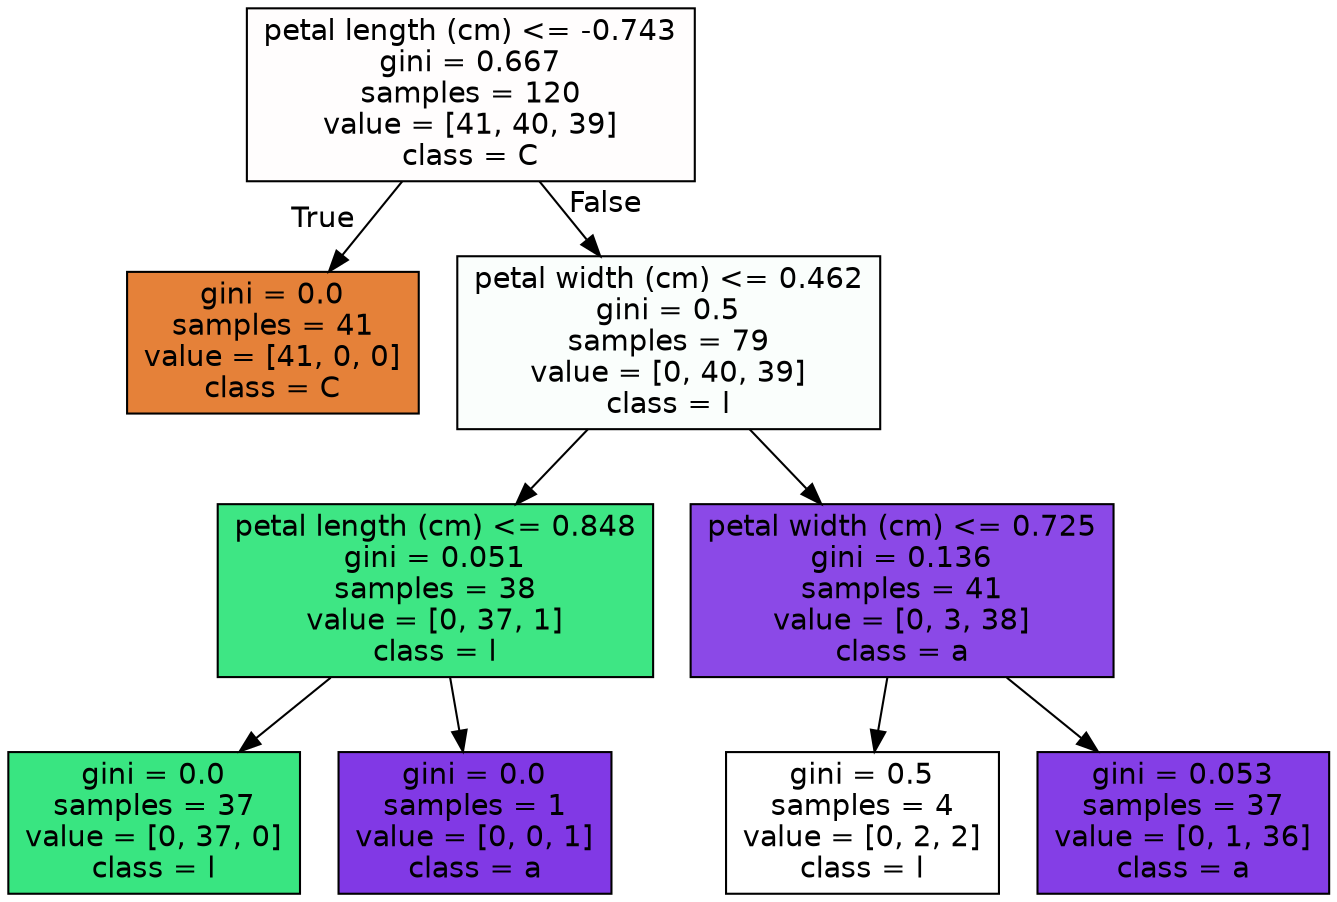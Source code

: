 digraph Tree {
node [shape=box, style="filled", color="black", fontname="helvetica"] ;
edge [fontname="helvetica"] ;
0 [label="petal length (cm) <= -0.743\ngini = 0.667\nsamples = 120\nvalue = [41, 40, 39]\nclass = C", fillcolor="#fffdfd"] ;
1 [label="gini = 0.0\nsamples = 41\nvalue = [41, 0, 0]\nclass = C", fillcolor="#e58139"] ;
0 -> 1 [labeldistance=2.5, labelangle=45, headlabel="True"] ;
2 [label="petal width (cm) <= 0.462\ngini = 0.5\nsamples = 79\nvalue = [0, 40, 39]\nclass = l", fillcolor="#fafefc"] ;
0 -> 2 [labeldistance=2.5, labelangle=-45, headlabel="False"] ;
3 [label="petal length (cm) <= 0.848\ngini = 0.051\nsamples = 38\nvalue = [0, 37, 1]\nclass = l", fillcolor="#3ee684"] ;
2 -> 3 ;
4 [label="gini = 0.0\nsamples = 37\nvalue = [0, 37, 0]\nclass = l", fillcolor="#39e581"] ;
3 -> 4 ;
5 [label="gini = 0.0\nsamples = 1\nvalue = [0, 0, 1]\nclass = a", fillcolor="#8139e5"] ;
3 -> 5 ;
6 [label="petal width (cm) <= 0.725\ngini = 0.136\nsamples = 41\nvalue = [0, 3, 38]\nclass = a", fillcolor="#8b49e7"] ;
2 -> 6 ;
7 [label="gini = 0.5\nsamples = 4\nvalue = [0, 2, 2]\nclass = l", fillcolor="#ffffff"] ;
6 -> 7 ;
8 [label="gini = 0.053\nsamples = 37\nvalue = [0, 1, 36]\nclass = a", fillcolor="#843ee6"] ;
6 -> 8 ;
}